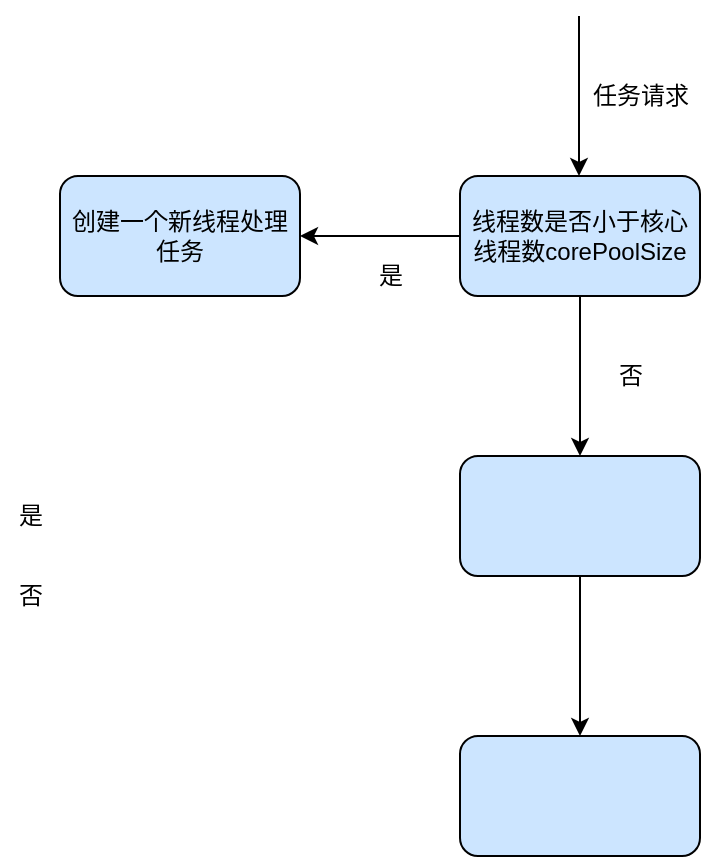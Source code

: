 <mxfile version="13.3.0" type="github">
  <diagram id="7x4zrG26Vmu7AJjJExAw" name="Page-1">
    <mxGraphModel dx="830" dy="579" grid="1" gridSize="10" guides="1" tooltips="1" connect="1" arrows="1" fold="1" page="1" pageScale="1" pageWidth="827" pageHeight="1169" math="0" shadow="0">
      <root>
        <mxCell id="0" />
        <mxCell id="1" parent="0" />
        <mxCell id="aR5xU2yVpEh94drZomTJ-6" value="" style="edgeStyle=orthogonalEdgeStyle;rounded=0;orthogonalLoop=1;jettySize=auto;html=1;" parent="1" source="lCGzQRFo7NH5bOHaUzRh-1" target="aR5xU2yVpEh94drZomTJ-5" edge="1">
          <mxGeometry relative="1" as="geometry" />
        </mxCell>
        <mxCell id="QHBKl7Xj4HWweKLmu-7t-7" value="" style="edgeStyle=orthogonalEdgeStyle;rounded=0;orthogonalLoop=1;jettySize=auto;html=1;" edge="1" parent="1" source="lCGzQRFo7NH5bOHaUzRh-1" target="QHBKl7Xj4HWweKLmu-7t-6">
          <mxGeometry relative="1" as="geometry" />
        </mxCell>
        <mxCell id="lCGzQRFo7NH5bOHaUzRh-1" value="线程数是否小于核心线程数corePoolSize" style="rounded=1;whiteSpace=wrap;html=1;fillColor=#CCE5FF;" parent="1" vertex="1">
          <mxGeometry x="310" y="140" width="120" height="60" as="geometry" />
        </mxCell>
        <mxCell id="QHBKl7Xj4HWweKLmu-7t-6" value="创建一个新线程处理任务" style="rounded=1;whiteSpace=wrap;html=1;fillColor=#CCE5FF;" vertex="1" parent="1">
          <mxGeometry x="110" y="140" width="120" height="60" as="geometry" />
        </mxCell>
        <mxCell id="aR5xU2yVpEh94drZomTJ-8" value="" style="edgeStyle=orthogonalEdgeStyle;rounded=0;orthogonalLoop=1;jettySize=auto;html=1;" parent="1" source="aR5xU2yVpEh94drZomTJ-5" target="aR5xU2yVpEh94drZomTJ-7" edge="1">
          <mxGeometry relative="1" as="geometry" />
        </mxCell>
        <mxCell id="aR5xU2yVpEh94drZomTJ-5" value="" style="rounded=1;whiteSpace=wrap;html=1;fillColor=#CCE5FF;" parent="1" vertex="1">
          <mxGeometry x="310" y="280" width="120" height="60" as="geometry" />
        </mxCell>
        <mxCell id="aR5xU2yVpEh94drZomTJ-7" value="" style="rounded=1;whiteSpace=wrap;html=1;fillColor=#CCE5FF;" parent="1" vertex="1">
          <mxGeometry x="310" y="420" width="120" height="60" as="geometry" />
        </mxCell>
        <mxCell id="QHBKl7Xj4HWweKLmu-7t-3" value="" style="edgeStyle=orthogonalEdgeStyle;rounded=0;orthogonalLoop=1;jettySize=auto;html=1;" edge="1" parent="1">
          <mxGeometry relative="1" as="geometry">
            <mxPoint x="369.5" y="60" as="sourcePoint" />
            <mxPoint x="369.5" y="140" as="targetPoint" />
          </mxGeometry>
        </mxCell>
        <mxCell id="QHBKl7Xj4HWweKLmu-7t-4" value="任务请求" style="text;html=1;resizable=0;autosize=1;align=center;verticalAlign=middle;points=[];fillColor=none;strokeColor=none;rounded=0;" vertex="1" parent="1">
          <mxGeometry x="370" y="90" width="60" height="20" as="geometry" />
        </mxCell>
        <mxCell id="QHBKl7Xj4HWweKLmu-7t-8" value="是" style="text;html=1;resizable=0;autosize=1;align=center;verticalAlign=middle;points=[];fillColor=none;strokeColor=none;rounded=0;" vertex="1" parent="1">
          <mxGeometry x="80" y="300" width="30" height="20" as="geometry" />
        </mxCell>
        <mxCell id="QHBKl7Xj4HWweKLmu-7t-9" value="否" style="text;html=1;resizable=0;autosize=1;align=center;verticalAlign=middle;points=[];fillColor=none;strokeColor=none;rounded=0;" vertex="1" parent="1">
          <mxGeometry x="80" y="340" width="30" height="20" as="geometry" />
        </mxCell>
        <mxCell id="QHBKl7Xj4HWweKLmu-7t-12" value="是" style="text;html=1;resizable=0;autosize=1;align=center;verticalAlign=middle;points=[];fillColor=none;strokeColor=none;rounded=0;" vertex="1" parent="1">
          <mxGeometry x="260" y="180" width="30" height="20" as="geometry" />
        </mxCell>
        <mxCell id="QHBKl7Xj4HWweKLmu-7t-15" value="否" style="text;html=1;resizable=0;autosize=1;align=center;verticalAlign=middle;points=[];fillColor=none;strokeColor=none;rounded=0;" vertex="1" parent="1">
          <mxGeometry x="380" y="230" width="30" height="20" as="geometry" />
        </mxCell>
      </root>
    </mxGraphModel>
  </diagram>
</mxfile>
